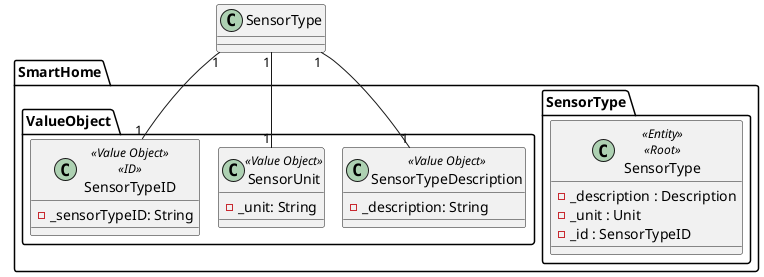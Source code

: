 @startuml
!pragma layout smetana

package SmartHome.SensorType {

  class SensorType<<Entity>><<Root>> {
    - _description : Description
    - _unit : Unit
    - _id : SensorTypeID
  }



}
package SmartHome.ValueObject {
  class SensorTypeDescription<<Value Object>> {
    - _description: String
  }
  class SensorUnit<<Value Object>> {
      - _unit: String
    }
  class SensorTypeID<<Value Object>><<ID>> {
        - _sensorTypeID: String
      }
}
SensorType "1" -- "1" SensorUnit
SensorType "1" -- "1" SensorTypeDescription
SensorType "1" -- "1" SensorTypeID




@enduml

